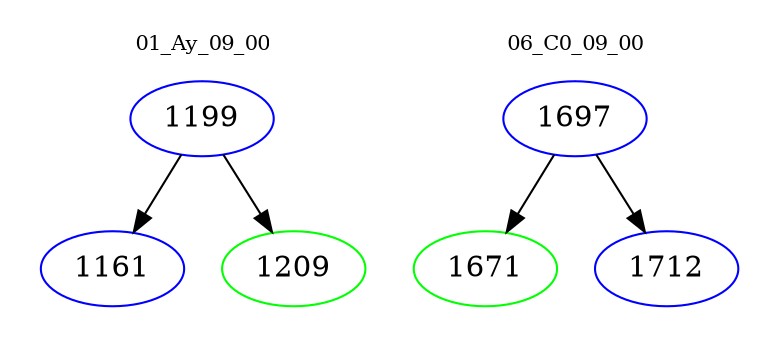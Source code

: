 digraph{
subgraph cluster_0 {
color = white
label = "01_Ay_09_00";
fontsize=10;
T0_1199 [label="1199", color="blue"]
T0_1199 -> T0_1161 [color="black"]
T0_1161 [label="1161", color="blue"]
T0_1199 -> T0_1209 [color="black"]
T0_1209 [label="1209", color="green"]
}
subgraph cluster_1 {
color = white
label = "06_C0_09_00";
fontsize=10;
T1_1697 [label="1697", color="blue"]
T1_1697 -> T1_1671 [color="black"]
T1_1671 [label="1671", color="green"]
T1_1697 -> T1_1712 [color="black"]
T1_1712 [label="1712", color="blue"]
}
}
